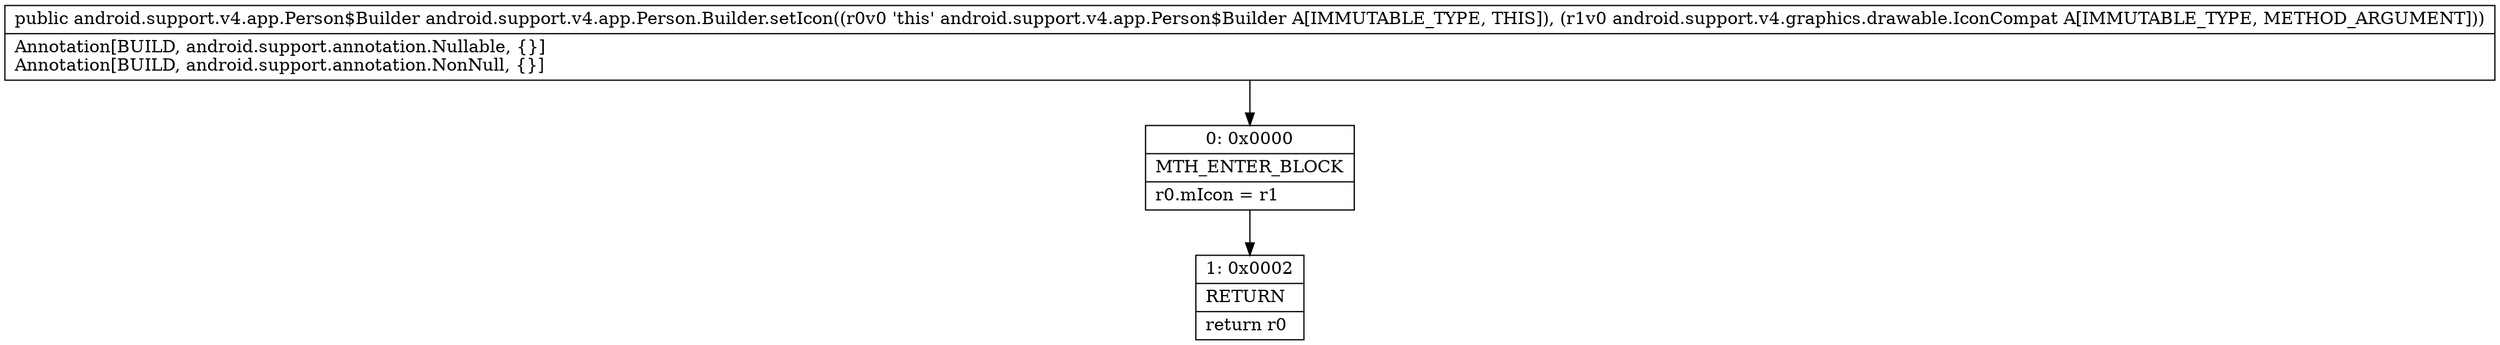 digraph "CFG forandroid.support.v4.app.Person.Builder.setIcon(Landroid\/support\/v4\/graphics\/drawable\/IconCompat;)Landroid\/support\/v4\/app\/Person$Builder;" {
Node_0 [shape=record,label="{0\:\ 0x0000|MTH_ENTER_BLOCK\l|r0.mIcon = r1\l}"];
Node_1 [shape=record,label="{1\:\ 0x0002|RETURN\l|return r0\l}"];
MethodNode[shape=record,label="{public android.support.v4.app.Person$Builder android.support.v4.app.Person.Builder.setIcon((r0v0 'this' android.support.v4.app.Person$Builder A[IMMUTABLE_TYPE, THIS]), (r1v0 android.support.v4.graphics.drawable.IconCompat A[IMMUTABLE_TYPE, METHOD_ARGUMENT]))  | Annotation[BUILD, android.support.annotation.Nullable, \{\}]\lAnnotation[BUILD, android.support.annotation.NonNull, \{\}]\l}"];
MethodNode -> Node_0;
Node_0 -> Node_1;
}

